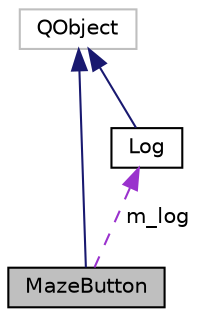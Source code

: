 digraph "MazeButton"
{
 // LATEX_PDF_SIZE
  edge [fontname="Helvetica",fontsize="10",labelfontname="Helvetica",labelfontsize="10"];
  node [fontname="Helvetica",fontsize="10",shape=record];
  Node1 [label="MazeButton",height=0.2,width=0.4,color="black", fillcolor="grey75", style="filled", fontcolor="black",tooltip="This class represents a button for controlling logs."];
  Node2 -> Node1 [dir="back",color="midnightblue",fontsize="10",style="solid",fontname="Helvetica"];
  Node2 [label="QObject",height=0.2,width=0.4,color="grey75", fillcolor="white", style="filled",tooltip=" "];
  Node3 -> Node1 [dir="back",color="darkorchid3",fontsize="10",style="dashed",label=" m_log" ,fontname="Helvetica"];
  Node3 [label="Log",height=0.2,width=0.4,color="black", fillcolor="white", style="filled",URL="$classLog.html",tooltip="The Log class is responsible for creating log files for a Pacman game."];
  Node2 -> Node3 [dir="back",color="midnightblue",fontsize="10",style="solid",fontname="Helvetica"];
}
